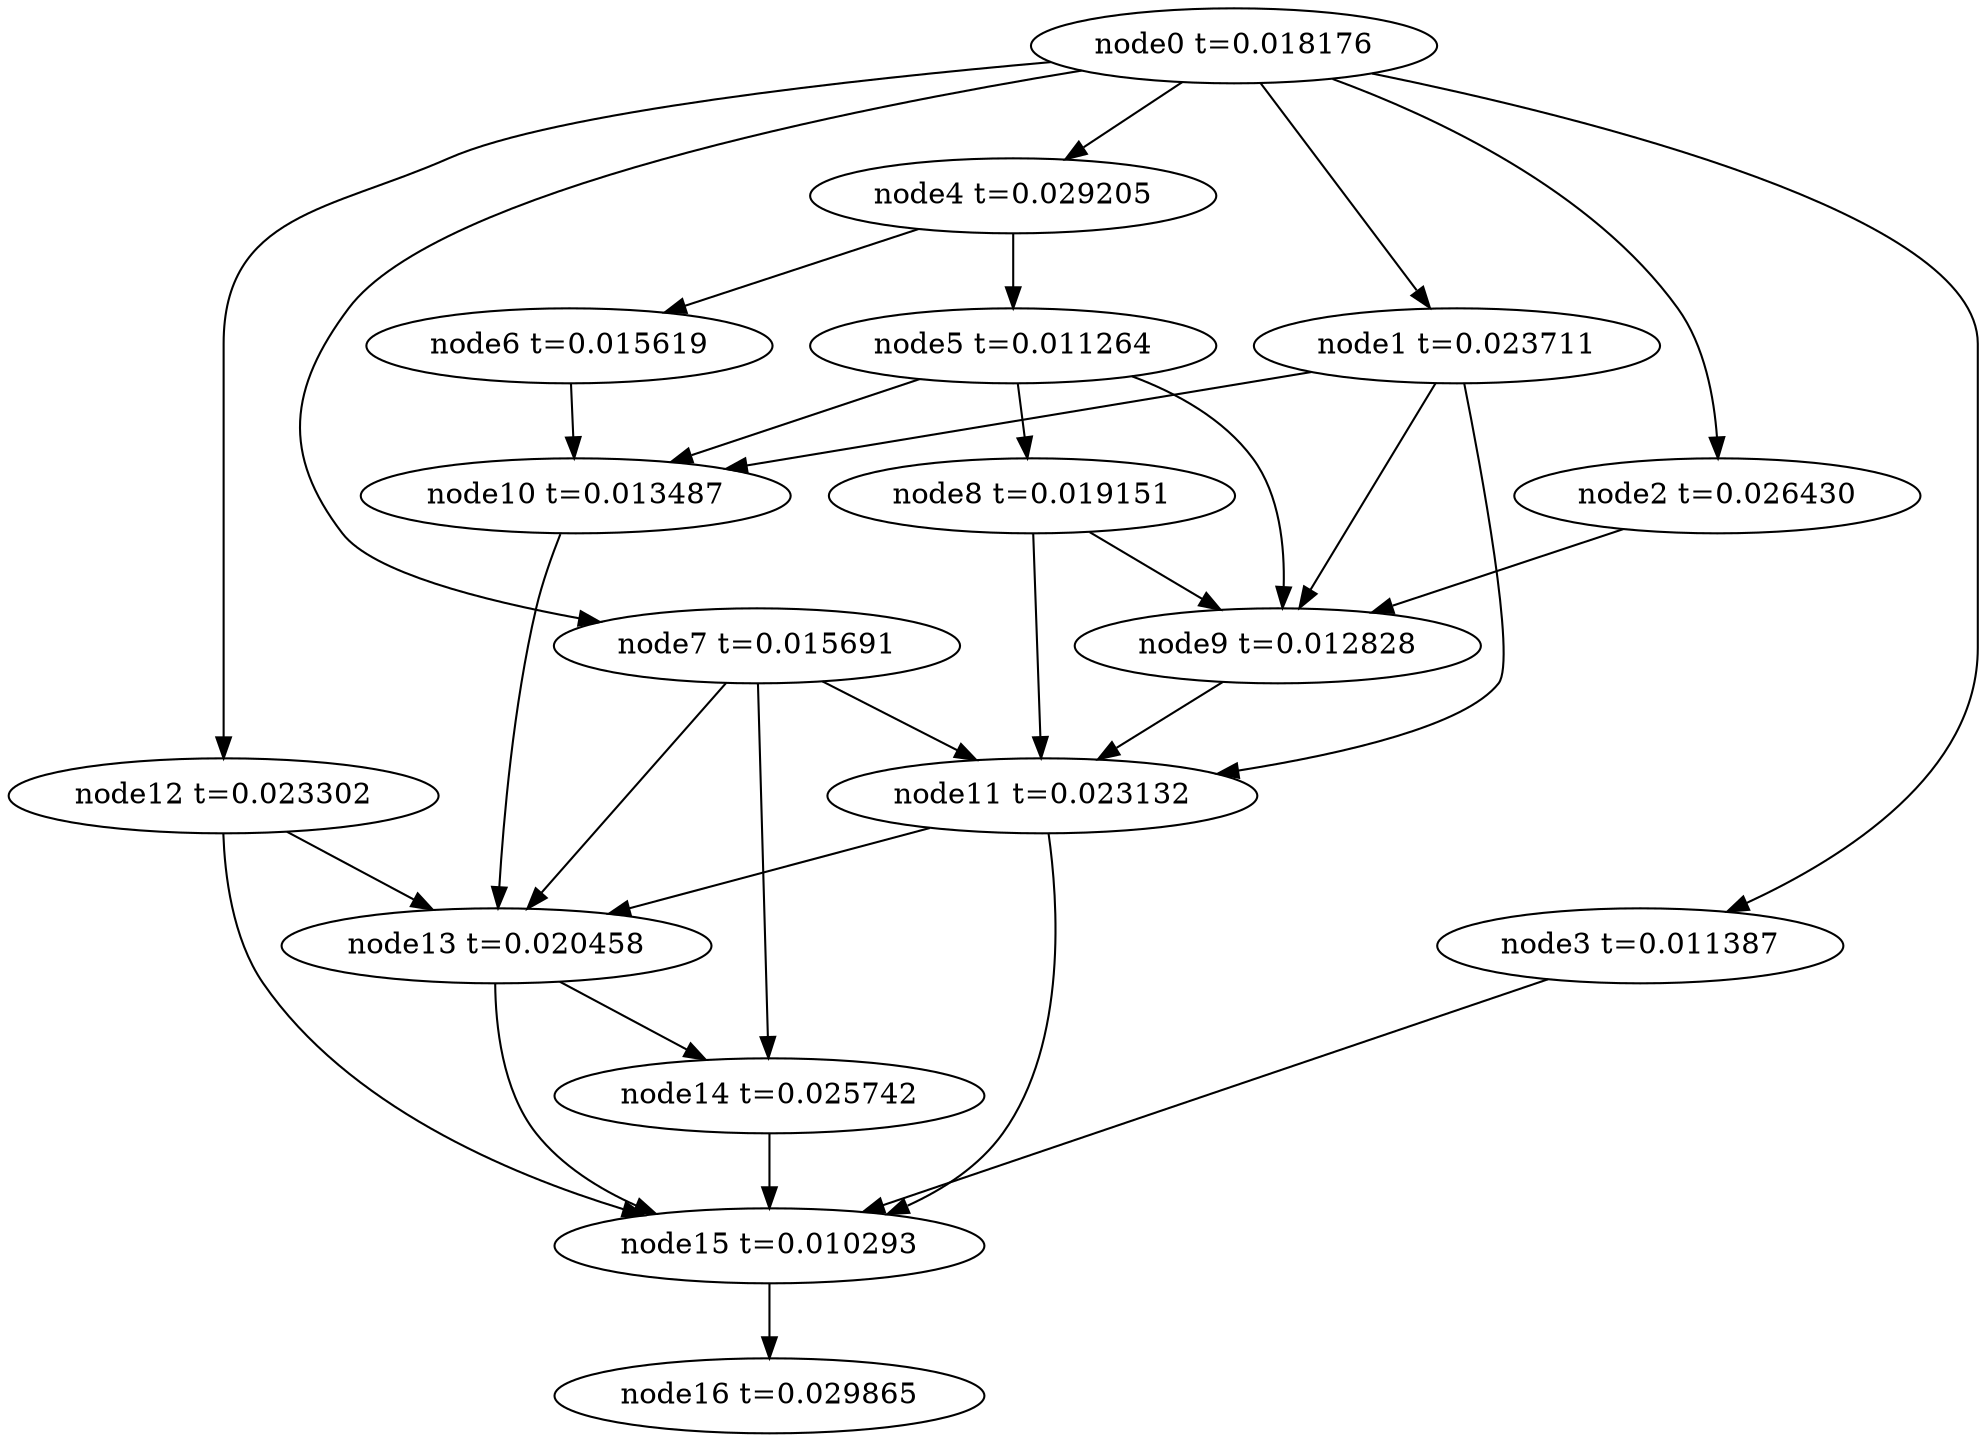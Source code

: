 digraph g{
	node16[label="node16 t=0.029865"]
	node15 -> node16
	node15[label="node15 t=0.010293"];
	node14 -> node15
	node14[label="node14 t=0.025742"];
	node13 -> node15
	node13 -> node14
	node13[label="node13 t=0.020458"];
	node12 -> node15
	node12 -> node13
	node12[label="node12 t=0.023302"];
	node11 -> node15
	node11 -> node13
	node11[label="node11 t=0.023132"];
	node10 -> node13
	node10[label="node10 t=0.013487"];
	node9 -> node11
	node9[label="node9 t=0.012828"];
	node8 -> node11
	node8 -> node9
	node8[label="node8 t=0.019151"];
	node7 -> node14
	node7 -> node13
	node7 -> node11
	node7[label="node7 t=0.015691"];
	node6 -> node10
	node6[label="node6 t=0.015619"];
	node5 -> node10
	node5 -> node9
	node5 -> node8
	node5[label="node5 t=0.011264"];
	node4 -> node6
	node4 -> node5
	node4[label="node4 t=0.029205"];
	node3 -> node15
	node3[label="node3 t=0.011387"];
	node2 -> node9
	node2[label="node2 t=0.026430"];
	node1 -> node11
	node1 -> node10
	node1 -> node9
	node1[label="node1 t=0.023711"];
	node0 -> node12
	node0 -> node7
	node0 -> node4
	node0 -> node3
	node0 -> node2
	node0 -> node1
	node0[label="node0 t=0.018176"];
}
